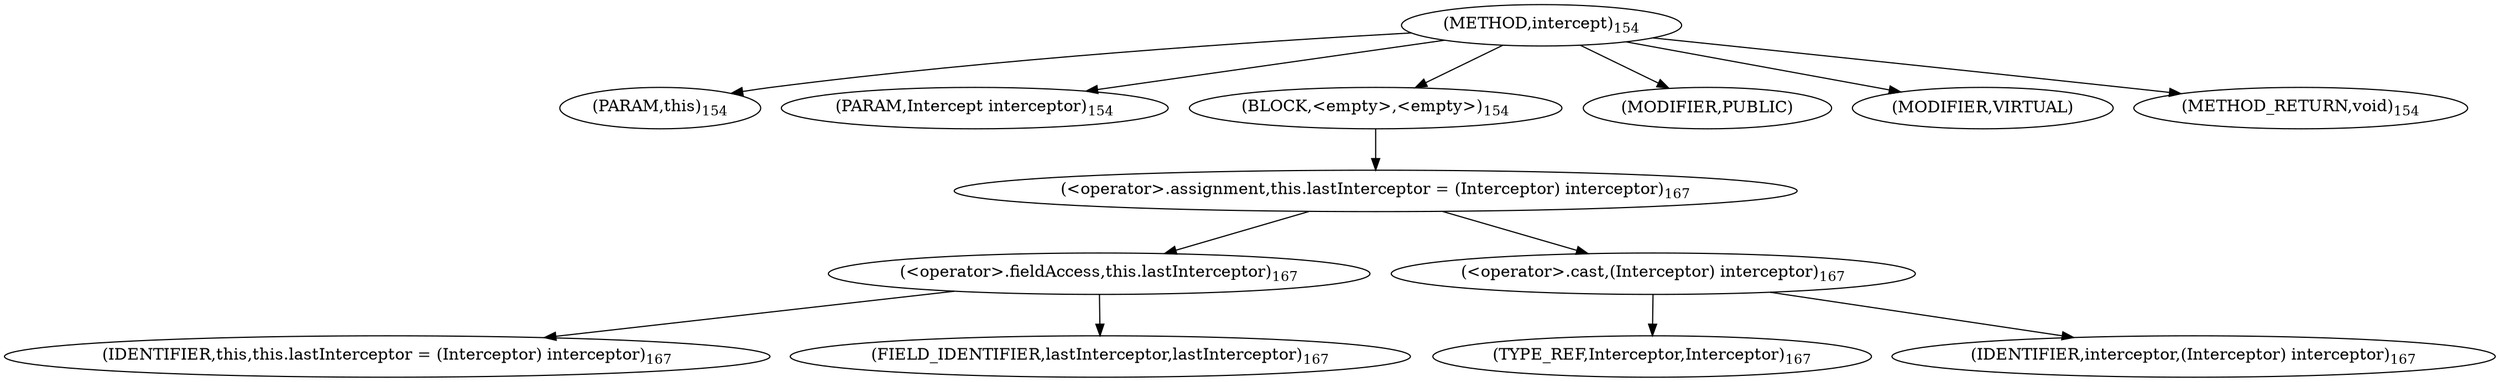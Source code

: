 digraph "intercept" {  
"438" [label = <(METHOD,intercept)<SUB>154</SUB>> ]
"439" [label = <(PARAM,this)<SUB>154</SUB>> ]
"440" [label = <(PARAM,Intercept interceptor)<SUB>154</SUB>> ]
"441" [label = <(BLOCK,&lt;empty&gt;,&lt;empty&gt;)<SUB>154</SUB>> ]
"442" [label = <(&lt;operator&gt;.assignment,this.lastInterceptor = (Interceptor) interceptor)<SUB>167</SUB>> ]
"443" [label = <(&lt;operator&gt;.fieldAccess,this.lastInterceptor)<SUB>167</SUB>> ]
"444" [label = <(IDENTIFIER,this,this.lastInterceptor = (Interceptor) interceptor)<SUB>167</SUB>> ]
"445" [label = <(FIELD_IDENTIFIER,lastInterceptor,lastInterceptor)<SUB>167</SUB>> ]
"446" [label = <(&lt;operator&gt;.cast,(Interceptor) interceptor)<SUB>167</SUB>> ]
"447" [label = <(TYPE_REF,Interceptor,Interceptor)<SUB>167</SUB>> ]
"448" [label = <(IDENTIFIER,interceptor,(Interceptor) interceptor)<SUB>167</SUB>> ]
"449" [label = <(MODIFIER,PUBLIC)> ]
"450" [label = <(MODIFIER,VIRTUAL)> ]
"451" [label = <(METHOD_RETURN,void)<SUB>154</SUB>> ]
  "438" -> "439" 
  "438" -> "440" 
  "438" -> "441" 
  "438" -> "449" 
  "438" -> "450" 
  "438" -> "451" 
  "441" -> "442" 
  "442" -> "443" 
  "442" -> "446" 
  "443" -> "444" 
  "443" -> "445" 
  "446" -> "447" 
  "446" -> "448" 
}
